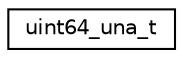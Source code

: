 digraph "Graphical Class Hierarchy"
{
 // LATEX_PDF_SIZE
  edge [fontname="Helvetica",fontsize="10",labelfontname="Helvetica",labelfontsize="10"];
  node [fontname="Helvetica",fontsize="10",shape=record];
  rankdir="LR";
  Node0 [label="uint64_una_t",height=0.2,width=0.4,color="black", fillcolor="white", style="filled",URL="$structuint64__una__t.html",tooltip="Unaligned access helper struct (uint64_t version)"];
}
